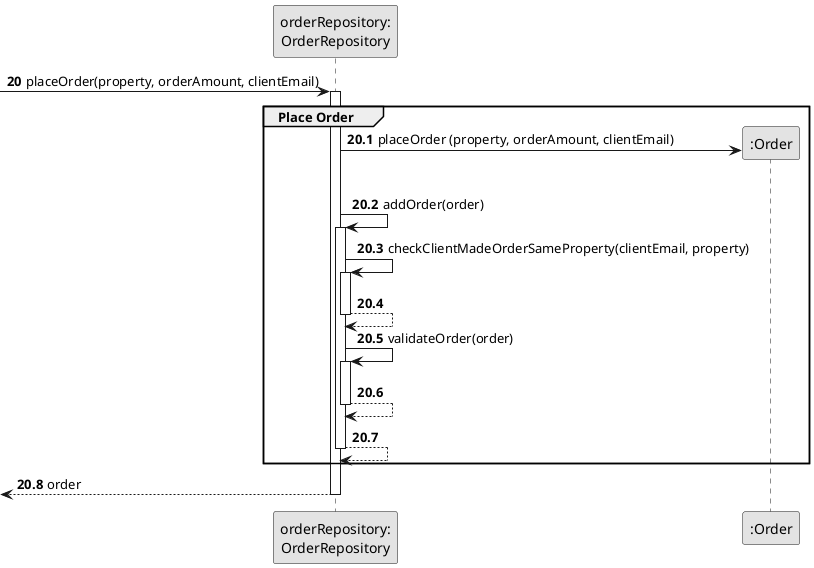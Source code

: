 @startuml
skinparam monochrome true
skinparam packageStyle rectangle
skinparam shadowing false

participant "orderRepository:\nOrderRepository" as OrderRepository
participant ":Order" as Order


autonumber 20
-> OrderRepository : placeOrder(property, orderAmount, clientEmail)

autonumber 20.1

    activate OrderRepository

        group Place Order

            OrderRepository -> Order** : placeOrder (property, orderAmount, clientEmail)

            |||
            OrderRepository -> OrderRepository : addOrder(order)
            activate OrderRepository

                OrderRepository -> OrderRepository : checkClientMadeOrderSameProperty(clientEmail, property)
                activate OrderRepository

                    OrderRepository --> OrderRepository
                deactivate OrderRepository

                OrderRepository -> OrderRepository : validateOrder(order)
                activate OrderRepository

                    OrderRepository --> OrderRepository
                deactivate OrderRepository

                OrderRepository --> OrderRepository
                deactivate OrderRepository

        end group

        <-- OrderRepository : order
    deactivate OrderRepository

autonumber 21





@enduml